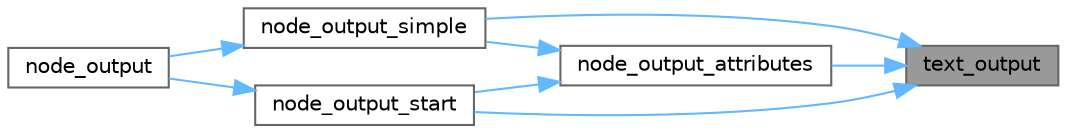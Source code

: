 digraph "text_output"
{
 // INTERACTIVE_SVG=YES
 // LATEX_PDF_SIZE
  bgcolor="transparent";
  edge [fontname=Helvetica,fontsize=10,labelfontname=Helvetica,labelfontsize=10];
  node [fontname=Helvetica,fontsize=10,shape=box,height=0.2,width=0.4];
  rankdir="RL";
  Node1 [id="Node000001",label="text_output",height=0.2,width=0.4,color="gray40", fillcolor="grey60", style="filled", fontcolor="black",tooltip=" "];
  Node1 -> Node2 [id="edge1_Node000001_Node000002",dir="back",color="steelblue1",style="solid",tooltip=" "];
  Node2 [id="Node000002",label="node_output_attributes",height=0.2,width=0.4,color="grey40", fillcolor="white", style="filled",URL="$db/d20/pugixml_8cpp.html#ae35e737e5b408f763f6fe89874ec87cf",tooltip=" "];
  Node2 -> Node3 [id="edge2_Node000002_Node000003",dir="back",color="steelblue1",style="solid",tooltip=" "];
  Node3 [id="Node000003",label="node_output_simple",height=0.2,width=0.4,color="grey40", fillcolor="white", style="filled",URL="$db/d20/pugixml_8cpp.html#a2a7a7ce70701692e97923c850b3cc130",tooltip=" "];
  Node3 -> Node4 [id="edge3_Node000003_Node000004",dir="back",color="steelblue1",style="solid",tooltip=" "];
  Node4 [id="Node000004",label="node_output",height=0.2,width=0.4,color="grey40", fillcolor="white", style="filled",URL="$db/d20/pugixml_8cpp.html#a2972dfcdf48725e48ce2901d08f7b4ae",tooltip=" "];
  Node2 -> Node5 [id="edge4_Node000002_Node000005",dir="back",color="steelblue1",style="solid",tooltip=" "];
  Node5 [id="Node000005",label="node_output_start",height=0.2,width=0.4,color="grey40", fillcolor="white", style="filled",URL="$db/d20/pugixml_8cpp.html#abe15f1e5861695b34b8581805703d03a",tooltip=" "];
  Node5 -> Node4 [id="edge5_Node000005_Node000004",dir="back",color="steelblue1",style="solid",tooltip=" "];
  Node1 -> Node3 [id="edge6_Node000001_Node000003",dir="back",color="steelblue1",style="solid",tooltip=" "];
  Node1 -> Node5 [id="edge7_Node000001_Node000005",dir="back",color="steelblue1",style="solid",tooltip=" "];
}
